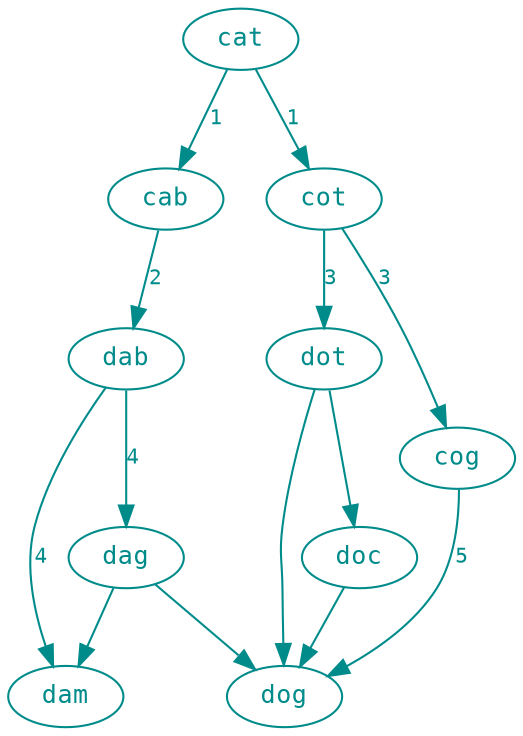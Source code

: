 strict digraph ip_map {
    node [colorscheme="SVG",width=0.5,height=0.2,shape = ellipse,fontcolor="darkcyan",fontsize=12,fontname="Courier",color="darkcyan"];
    edge [colorscheme="SVG",color="darkcyan",fontcolor="darkcyan",fontsize=10,fontname="Courier"];
    cab -> { dab } [label="2"];
    cat -> { cot } [label="1"];
    cat -> { cab } [label="1"];
    cot -> { cog } [label="3"];
    cot -> { dot } [label="3"];
    dab -> { dag } [label="4"];
    dab -> { dam } [label="4"];
    cog -> { dog } [label="5"];
    dot -> { doc };
    dot -> { dog };
    dag -> { dam };
    dag -> { dog };
    doc -> { dog };
}
